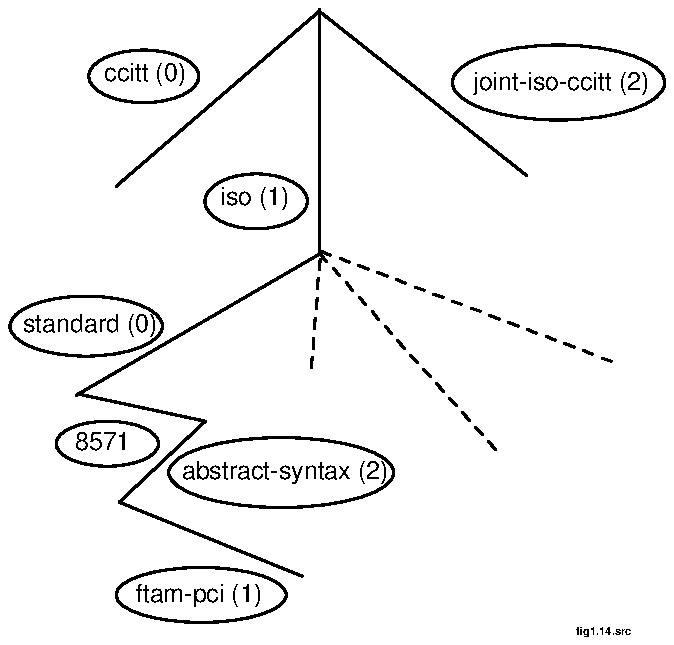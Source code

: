 .PS
scale = 160
.ps 20
ellipse wid 136 ht 44 at 153, 30
.ps 10
"\fH\s9ftam-pci (1)\s0\fP"  at 151, 29
"\fH\s9abstract-syntax (2)\s0\fP"  at 220, 128
.ps 20
ellipse wid 180 ht 56 at 217, 128
.ps 10
"\f(HB\s4fig1.14.src\s0\fP"  at 475, 3
.ps 20
line   from 55, 191 \
	to 156, 169 \
	to 87, 104 \
	to 234, 45 
line   from 247, 303 \
	to 53, 190 
ellipse wid 122 ht 48 at 61, 245
line  dashed from 248, 299 \
	to 241, 212 
.ps 10
"\fH\s9standard (0)\s0\fP"  at 64, 245
.ps 20
line  dashed from 249, 305 \
	to 481, 217 
line  dashed from 248, 303 \
	to 388, 147 
line   from 247, 497 \
	to 413, 366 
.ps 10
"\fH\s9iso (1)\s0\fP"  at 196, 347
.ps 20
ellipse wid 82 ht 44 at 197, 345
line   from 247, 499 \
	to 247, 303 
line   from 247, 497 \
	to 85, 357 
ellipse wid 88 ht 42 at 107, 445
.ps 10
"\fH\s9ccitt (0)\s0\fP"  at 108, 446
"\fH\s9joint-iso-ccitt (2)\s0\fP"  at 441, 439
.ps 20
ellipse wid 170 ht 60 at 439, 440
ellipse wid 82 ht 36 at 78, 151
.ps 10
"\fH\s98571\s0\fP"  at 74, 151
.PE
